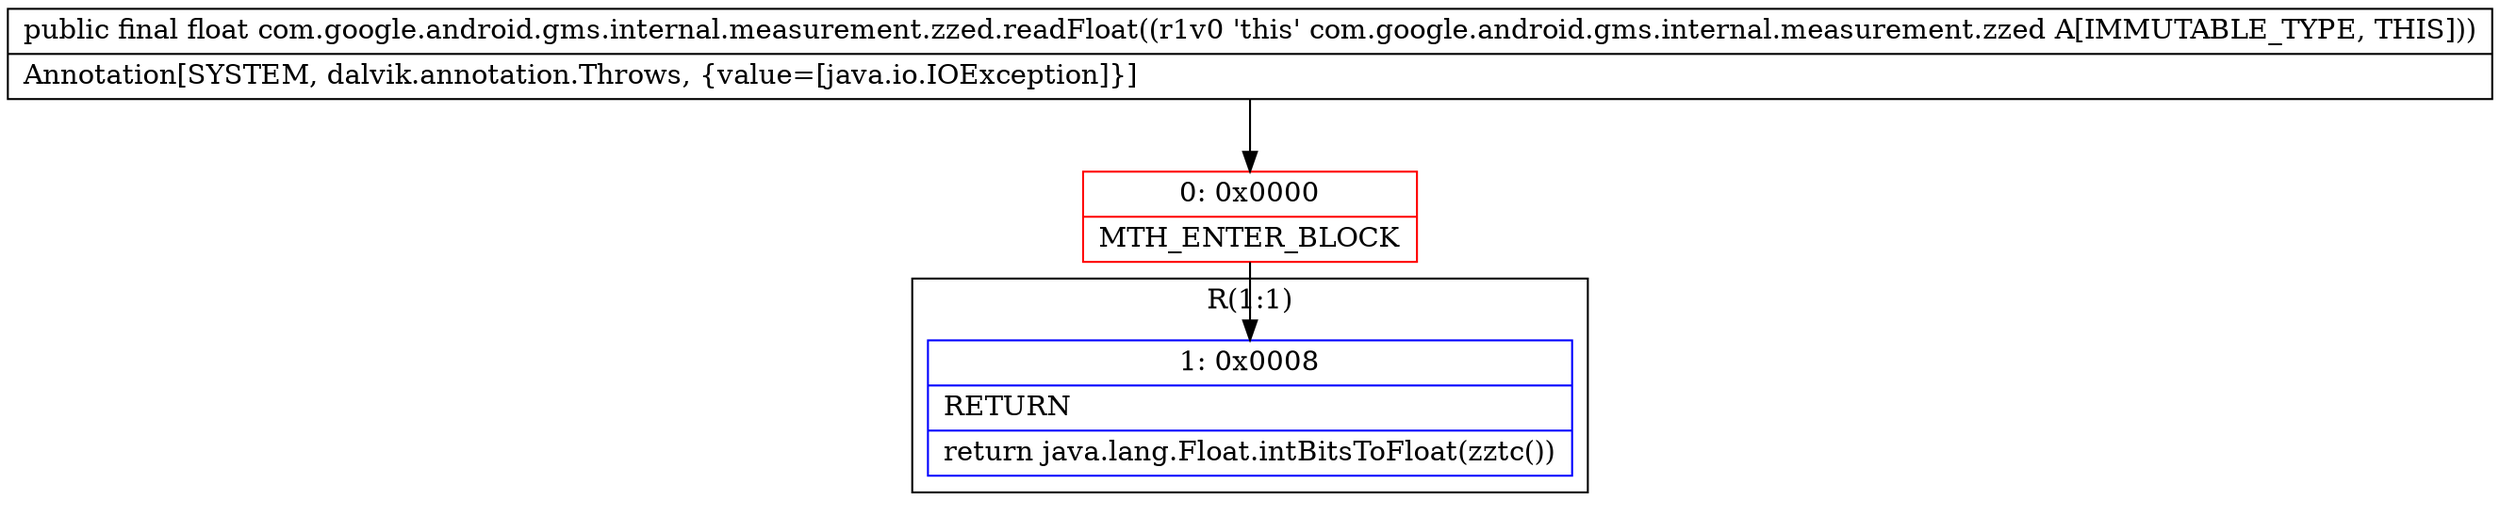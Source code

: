 digraph "CFG forcom.google.android.gms.internal.measurement.zzed.readFloat()F" {
subgraph cluster_Region_736024535 {
label = "R(1:1)";
node [shape=record,color=blue];
Node_1 [shape=record,label="{1\:\ 0x0008|RETURN\l|return java.lang.Float.intBitsToFloat(zztc())\l}"];
}
Node_0 [shape=record,color=red,label="{0\:\ 0x0000|MTH_ENTER_BLOCK\l}"];
MethodNode[shape=record,label="{public final float com.google.android.gms.internal.measurement.zzed.readFloat((r1v0 'this' com.google.android.gms.internal.measurement.zzed A[IMMUTABLE_TYPE, THIS]))  | Annotation[SYSTEM, dalvik.annotation.Throws, \{value=[java.io.IOException]\}]\l}"];
MethodNode -> Node_0;
Node_0 -> Node_1;
}

